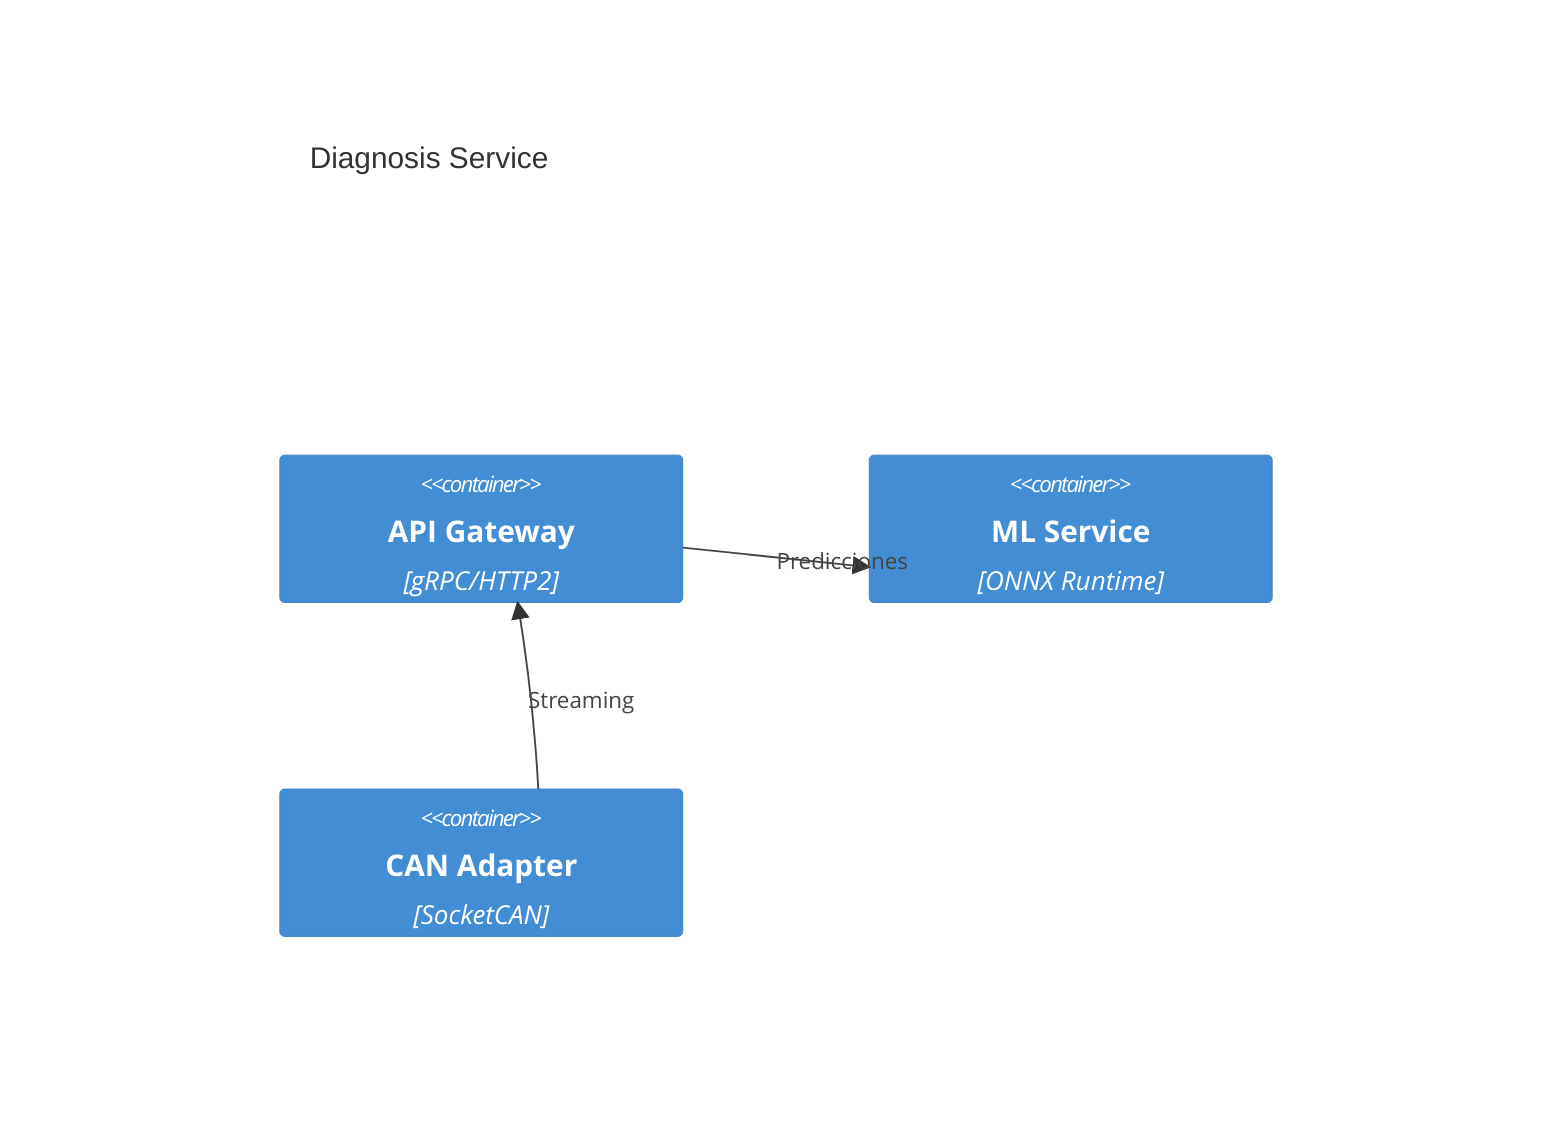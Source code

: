 C4Container
title Diagnosis Service
Container(api, "API Gateway", "gRPC/HTTP2")
Container(ml, "ML Service", "ONNX Runtime")
Container(can, "CAN Adapter", "SocketCAN")

Rel(api, ml, "Predicciones")
Rel(can, api, "Streaming")